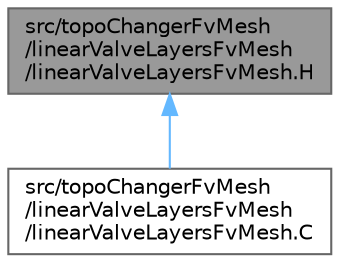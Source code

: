 digraph "src/topoChangerFvMesh/linearValveLayersFvMesh/linearValveLayersFvMesh.H"
{
 // LATEX_PDF_SIZE
  bgcolor="transparent";
  edge [fontname=Helvetica,fontsize=10,labelfontname=Helvetica,labelfontsize=10];
  node [fontname=Helvetica,fontsize=10,shape=box,height=0.2,width=0.4];
  Node1 [id="Node000001",label="src/topoChangerFvMesh\l/linearValveLayersFvMesh\l/linearValveLayersFvMesh.H",height=0.2,width=0.4,color="gray40", fillcolor="grey60", style="filled", fontcolor="black",tooltip=" "];
  Node1 -> Node2 [id="edge1_Node000001_Node000002",dir="back",color="steelblue1",style="solid",tooltip=" "];
  Node2 [id="Node000002",label="src/topoChangerFvMesh\l/linearValveLayersFvMesh\l/linearValveLayersFvMesh.C",height=0.2,width=0.4,color="grey40", fillcolor="white", style="filled",URL="$linearValveLayersFvMesh_8C.html",tooltip=" "];
}
